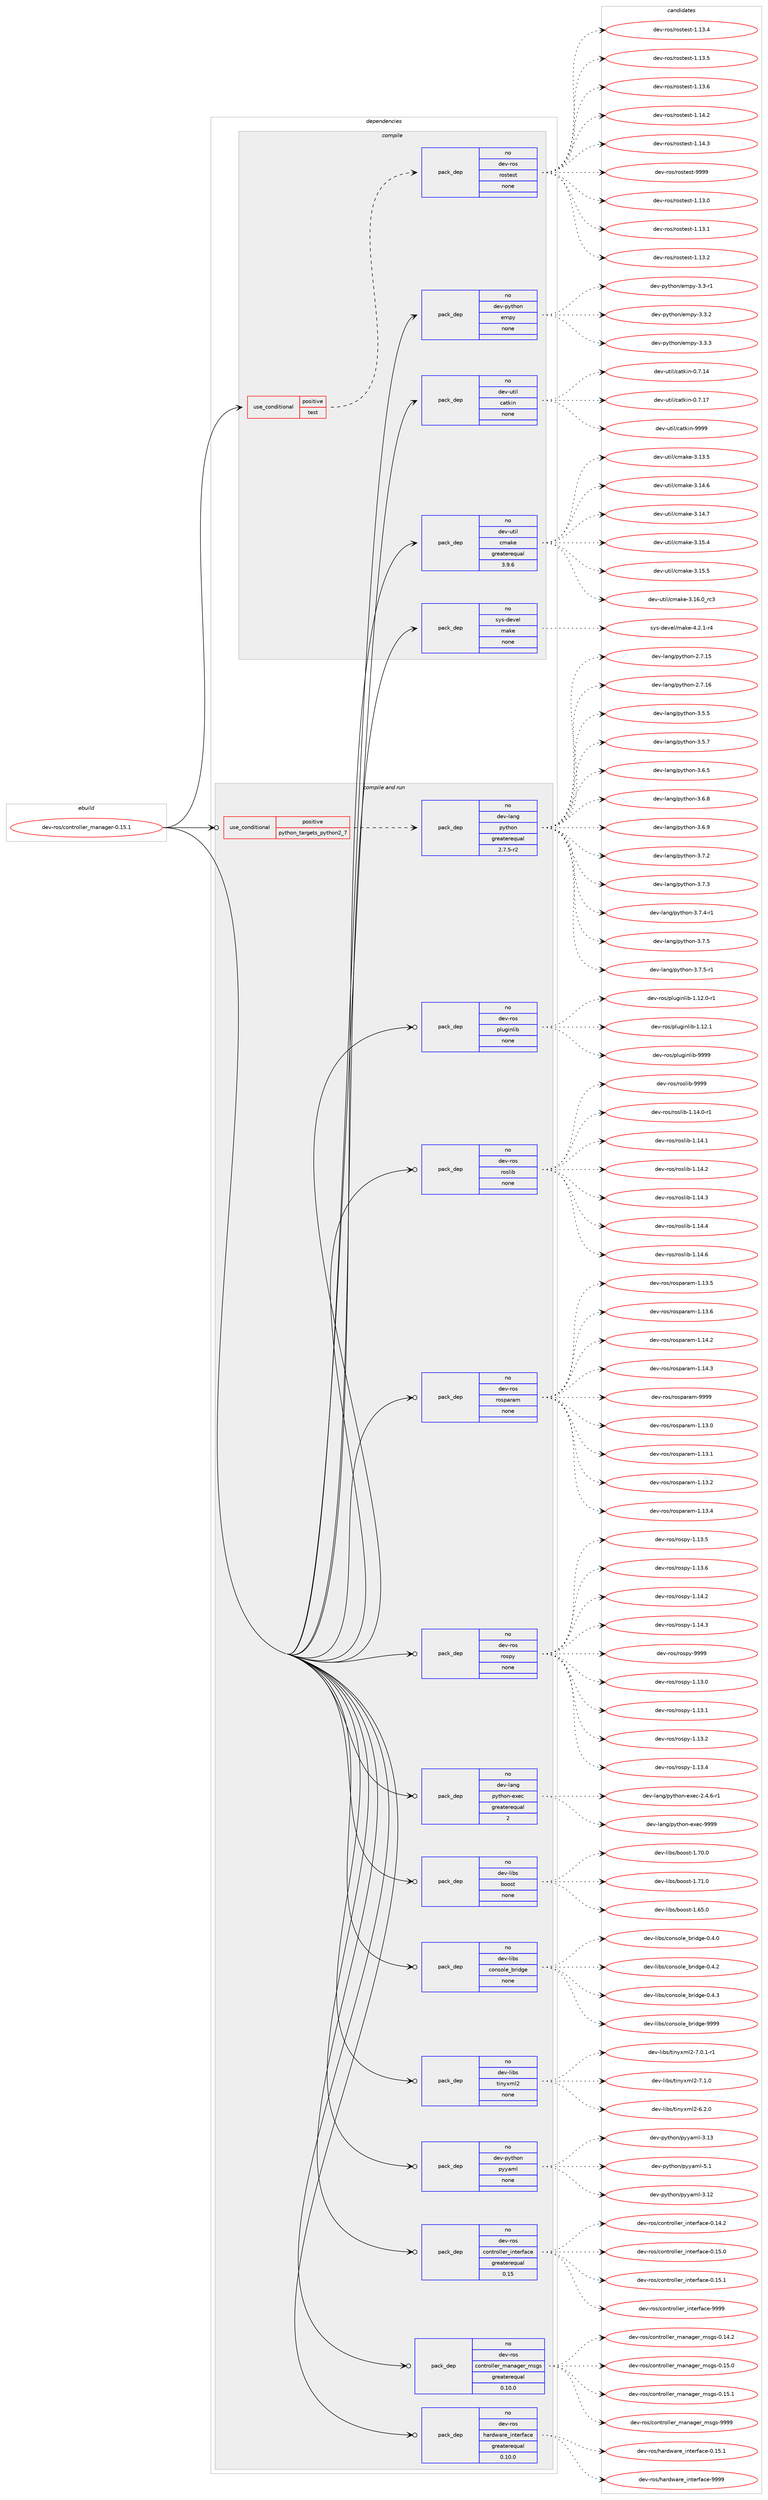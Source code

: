 digraph prolog {

# *************
# Graph options
# *************

newrank=true;
concentrate=true;
compound=true;
graph [rankdir=LR,fontname=Helvetica,fontsize=10,ranksep=1.5];#, ranksep=2.5, nodesep=0.2];
edge  [arrowhead=vee];
node  [fontname=Helvetica,fontsize=10];

# **********
# The ebuild
# **********

subgraph cluster_leftcol {
color=gray;
rank=same;
label=<<i>ebuild</i>>;
id [label="dev-ros/controller_manager-0.15.1", color=red, width=4, href="../dev-ros/controller_manager-0.15.1.svg"];
}

# ****************
# The dependencies
# ****************

subgraph cluster_midcol {
color=gray;
label=<<i>dependencies</i>>;
subgraph cluster_compile {
fillcolor="#eeeeee";
style=filled;
label=<<i>compile</i>>;
subgraph cond152948 {
dependency650219 [label=<<TABLE BORDER="0" CELLBORDER="1" CELLSPACING="0" CELLPADDING="4"><TR><TD ROWSPAN="3" CELLPADDING="10">use_conditional</TD></TR><TR><TD>positive</TD></TR><TR><TD>test</TD></TR></TABLE>>, shape=none, color=red];
subgraph pack485365 {
dependency650220 [label=<<TABLE BORDER="0" CELLBORDER="1" CELLSPACING="0" CELLPADDING="4" WIDTH="220"><TR><TD ROWSPAN="6" CELLPADDING="30">pack_dep</TD></TR><TR><TD WIDTH="110">no</TD></TR><TR><TD>dev-ros</TD></TR><TR><TD>rostest</TD></TR><TR><TD>none</TD></TR><TR><TD></TD></TR></TABLE>>, shape=none, color=blue];
}
dependency650219:e -> dependency650220:w [weight=20,style="dashed",arrowhead="vee"];
}
id:e -> dependency650219:w [weight=20,style="solid",arrowhead="vee"];
subgraph pack485366 {
dependency650221 [label=<<TABLE BORDER="0" CELLBORDER="1" CELLSPACING="0" CELLPADDING="4" WIDTH="220"><TR><TD ROWSPAN="6" CELLPADDING="30">pack_dep</TD></TR><TR><TD WIDTH="110">no</TD></TR><TR><TD>dev-python</TD></TR><TR><TD>empy</TD></TR><TR><TD>none</TD></TR><TR><TD></TD></TR></TABLE>>, shape=none, color=blue];
}
id:e -> dependency650221:w [weight=20,style="solid",arrowhead="vee"];
subgraph pack485367 {
dependency650222 [label=<<TABLE BORDER="0" CELLBORDER="1" CELLSPACING="0" CELLPADDING="4" WIDTH="220"><TR><TD ROWSPAN="6" CELLPADDING="30">pack_dep</TD></TR><TR><TD WIDTH="110">no</TD></TR><TR><TD>dev-util</TD></TR><TR><TD>catkin</TD></TR><TR><TD>none</TD></TR><TR><TD></TD></TR></TABLE>>, shape=none, color=blue];
}
id:e -> dependency650222:w [weight=20,style="solid",arrowhead="vee"];
subgraph pack485368 {
dependency650223 [label=<<TABLE BORDER="0" CELLBORDER="1" CELLSPACING="0" CELLPADDING="4" WIDTH="220"><TR><TD ROWSPAN="6" CELLPADDING="30">pack_dep</TD></TR><TR><TD WIDTH="110">no</TD></TR><TR><TD>dev-util</TD></TR><TR><TD>cmake</TD></TR><TR><TD>greaterequal</TD></TR><TR><TD>3.9.6</TD></TR></TABLE>>, shape=none, color=blue];
}
id:e -> dependency650223:w [weight=20,style="solid",arrowhead="vee"];
subgraph pack485369 {
dependency650224 [label=<<TABLE BORDER="0" CELLBORDER="1" CELLSPACING="0" CELLPADDING="4" WIDTH="220"><TR><TD ROWSPAN="6" CELLPADDING="30">pack_dep</TD></TR><TR><TD WIDTH="110">no</TD></TR><TR><TD>sys-devel</TD></TR><TR><TD>make</TD></TR><TR><TD>none</TD></TR><TR><TD></TD></TR></TABLE>>, shape=none, color=blue];
}
id:e -> dependency650224:w [weight=20,style="solid",arrowhead="vee"];
}
subgraph cluster_compileandrun {
fillcolor="#eeeeee";
style=filled;
label=<<i>compile and run</i>>;
subgraph cond152949 {
dependency650225 [label=<<TABLE BORDER="0" CELLBORDER="1" CELLSPACING="0" CELLPADDING="4"><TR><TD ROWSPAN="3" CELLPADDING="10">use_conditional</TD></TR><TR><TD>positive</TD></TR><TR><TD>python_targets_python2_7</TD></TR></TABLE>>, shape=none, color=red];
subgraph pack485370 {
dependency650226 [label=<<TABLE BORDER="0" CELLBORDER="1" CELLSPACING="0" CELLPADDING="4" WIDTH="220"><TR><TD ROWSPAN="6" CELLPADDING="30">pack_dep</TD></TR><TR><TD WIDTH="110">no</TD></TR><TR><TD>dev-lang</TD></TR><TR><TD>python</TD></TR><TR><TD>greaterequal</TD></TR><TR><TD>2.7.5-r2</TD></TR></TABLE>>, shape=none, color=blue];
}
dependency650225:e -> dependency650226:w [weight=20,style="dashed",arrowhead="vee"];
}
id:e -> dependency650225:w [weight=20,style="solid",arrowhead="odotvee"];
subgraph pack485371 {
dependency650227 [label=<<TABLE BORDER="0" CELLBORDER="1" CELLSPACING="0" CELLPADDING="4" WIDTH="220"><TR><TD ROWSPAN="6" CELLPADDING="30">pack_dep</TD></TR><TR><TD WIDTH="110">no</TD></TR><TR><TD>dev-lang</TD></TR><TR><TD>python-exec</TD></TR><TR><TD>greaterequal</TD></TR><TR><TD>2</TD></TR></TABLE>>, shape=none, color=blue];
}
id:e -> dependency650227:w [weight=20,style="solid",arrowhead="odotvee"];
subgraph pack485372 {
dependency650228 [label=<<TABLE BORDER="0" CELLBORDER="1" CELLSPACING="0" CELLPADDING="4" WIDTH="220"><TR><TD ROWSPAN="6" CELLPADDING="30">pack_dep</TD></TR><TR><TD WIDTH="110">no</TD></TR><TR><TD>dev-libs</TD></TR><TR><TD>boost</TD></TR><TR><TD>none</TD></TR><TR><TD></TD></TR></TABLE>>, shape=none, color=blue];
}
id:e -> dependency650228:w [weight=20,style="solid",arrowhead="odotvee"];
subgraph pack485373 {
dependency650229 [label=<<TABLE BORDER="0" CELLBORDER="1" CELLSPACING="0" CELLPADDING="4" WIDTH="220"><TR><TD ROWSPAN="6" CELLPADDING="30">pack_dep</TD></TR><TR><TD WIDTH="110">no</TD></TR><TR><TD>dev-libs</TD></TR><TR><TD>console_bridge</TD></TR><TR><TD>none</TD></TR><TR><TD></TD></TR></TABLE>>, shape=none, color=blue];
}
id:e -> dependency650229:w [weight=20,style="solid",arrowhead="odotvee"];
subgraph pack485374 {
dependency650230 [label=<<TABLE BORDER="0" CELLBORDER="1" CELLSPACING="0" CELLPADDING="4" WIDTH="220"><TR><TD ROWSPAN="6" CELLPADDING="30">pack_dep</TD></TR><TR><TD WIDTH="110">no</TD></TR><TR><TD>dev-libs</TD></TR><TR><TD>tinyxml2</TD></TR><TR><TD>none</TD></TR><TR><TD></TD></TR></TABLE>>, shape=none, color=blue];
}
id:e -> dependency650230:w [weight=20,style="solid",arrowhead="odotvee"];
subgraph pack485375 {
dependency650231 [label=<<TABLE BORDER="0" CELLBORDER="1" CELLSPACING="0" CELLPADDING="4" WIDTH="220"><TR><TD ROWSPAN="6" CELLPADDING="30">pack_dep</TD></TR><TR><TD WIDTH="110">no</TD></TR><TR><TD>dev-python</TD></TR><TR><TD>pyyaml</TD></TR><TR><TD>none</TD></TR><TR><TD></TD></TR></TABLE>>, shape=none, color=blue];
}
id:e -> dependency650231:w [weight=20,style="solid",arrowhead="odotvee"];
subgraph pack485376 {
dependency650232 [label=<<TABLE BORDER="0" CELLBORDER="1" CELLSPACING="0" CELLPADDING="4" WIDTH="220"><TR><TD ROWSPAN="6" CELLPADDING="30">pack_dep</TD></TR><TR><TD WIDTH="110">no</TD></TR><TR><TD>dev-ros</TD></TR><TR><TD>controller_interface</TD></TR><TR><TD>greaterequal</TD></TR><TR><TD>0.15</TD></TR></TABLE>>, shape=none, color=blue];
}
id:e -> dependency650232:w [weight=20,style="solid",arrowhead="odotvee"];
subgraph pack485377 {
dependency650233 [label=<<TABLE BORDER="0" CELLBORDER="1" CELLSPACING="0" CELLPADDING="4" WIDTH="220"><TR><TD ROWSPAN="6" CELLPADDING="30">pack_dep</TD></TR><TR><TD WIDTH="110">no</TD></TR><TR><TD>dev-ros</TD></TR><TR><TD>controller_manager_msgs</TD></TR><TR><TD>greaterequal</TD></TR><TR><TD>0.10.0</TD></TR></TABLE>>, shape=none, color=blue];
}
id:e -> dependency650233:w [weight=20,style="solid",arrowhead="odotvee"];
subgraph pack485378 {
dependency650234 [label=<<TABLE BORDER="0" CELLBORDER="1" CELLSPACING="0" CELLPADDING="4" WIDTH="220"><TR><TD ROWSPAN="6" CELLPADDING="30">pack_dep</TD></TR><TR><TD WIDTH="110">no</TD></TR><TR><TD>dev-ros</TD></TR><TR><TD>hardware_interface</TD></TR><TR><TD>greaterequal</TD></TR><TR><TD>0.10.0</TD></TR></TABLE>>, shape=none, color=blue];
}
id:e -> dependency650234:w [weight=20,style="solid",arrowhead="odotvee"];
subgraph pack485379 {
dependency650235 [label=<<TABLE BORDER="0" CELLBORDER="1" CELLSPACING="0" CELLPADDING="4" WIDTH="220"><TR><TD ROWSPAN="6" CELLPADDING="30">pack_dep</TD></TR><TR><TD WIDTH="110">no</TD></TR><TR><TD>dev-ros</TD></TR><TR><TD>pluginlib</TD></TR><TR><TD>none</TD></TR><TR><TD></TD></TR></TABLE>>, shape=none, color=blue];
}
id:e -> dependency650235:w [weight=20,style="solid",arrowhead="odotvee"];
subgraph pack485380 {
dependency650236 [label=<<TABLE BORDER="0" CELLBORDER="1" CELLSPACING="0" CELLPADDING="4" WIDTH="220"><TR><TD ROWSPAN="6" CELLPADDING="30">pack_dep</TD></TR><TR><TD WIDTH="110">no</TD></TR><TR><TD>dev-ros</TD></TR><TR><TD>roslib</TD></TR><TR><TD>none</TD></TR><TR><TD></TD></TR></TABLE>>, shape=none, color=blue];
}
id:e -> dependency650236:w [weight=20,style="solid",arrowhead="odotvee"];
subgraph pack485381 {
dependency650237 [label=<<TABLE BORDER="0" CELLBORDER="1" CELLSPACING="0" CELLPADDING="4" WIDTH="220"><TR><TD ROWSPAN="6" CELLPADDING="30">pack_dep</TD></TR><TR><TD WIDTH="110">no</TD></TR><TR><TD>dev-ros</TD></TR><TR><TD>rosparam</TD></TR><TR><TD>none</TD></TR><TR><TD></TD></TR></TABLE>>, shape=none, color=blue];
}
id:e -> dependency650237:w [weight=20,style="solid",arrowhead="odotvee"];
subgraph pack485382 {
dependency650238 [label=<<TABLE BORDER="0" CELLBORDER="1" CELLSPACING="0" CELLPADDING="4" WIDTH="220"><TR><TD ROWSPAN="6" CELLPADDING="30">pack_dep</TD></TR><TR><TD WIDTH="110">no</TD></TR><TR><TD>dev-ros</TD></TR><TR><TD>rospy</TD></TR><TR><TD>none</TD></TR><TR><TD></TD></TR></TABLE>>, shape=none, color=blue];
}
id:e -> dependency650238:w [weight=20,style="solid",arrowhead="odotvee"];
}
subgraph cluster_run {
fillcolor="#eeeeee";
style=filled;
label=<<i>run</i>>;
}
}

# **************
# The candidates
# **************

subgraph cluster_choices {
rank=same;
color=gray;
label=<<i>candidates</i>>;

subgraph choice485365 {
color=black;
nodesep=1;
choice100101118451141111154711411111511610111511645494649514648 [label="dev-ros/rostest-1.13.0", color=red, width=4,href="../dev-ros/rostest-1.13.0.svg"];
choice100101118451141111154711411111511610111511645494649514649 [label="dev-ros/rostest-1.13.1", color=red, width=4,href="../dev-ros/rostest-1.13.1.svg"];
choice100101118451141111154711411111511610111511645494649514650 [label="dev-ros/rostest-1.13.2", color=red, width=4,href="../dev-ros/rostest-1.13.2.svg"];
choice100101118451141111154711411111511610111511645494649514652 [label="dev-ros/rostest-1.13.4", color=red, width=4,href="../dev-ros/rostest-1.13.4.svg"];
choice100101118451141111154711411111511610111511645494649514653 [label="dev-ros/rostest-1.13.5", color=red, width=4,href="../dev-ros/rostest-1.13.5.svg"];
choice100101118451141111154711411111511610111511645494649514654 [label="dev-ros/rostest-1.13.6", color=red, width=4,href="../dev-ros/rostest-1.13.6.svg"];
choice100101118451141111154711411111511610111511645494649524650 [label="dev-ros/rostest-1.14.2", color=red, width=4,href="../dev-ros/rostest-1.14.2.svg"];
choice100101118451141111154711411111511610111511645494649524651 [label="dev-ros/rostest-1.14.3", color=red, width=4,href="../dev-ros/rostest-1.14.3.svg"];
choice10010111845114111115471141111151161011151164557575757 [label="dev-ros/rostest-9999", color=red, width=4,href="../dev-ros/rostest-9999.svg"];
dependency650220:e -> choice100101118451141111154711411111511610111511645494649514648:w [style=dotted,weight="100"];
dependency650220:e -> choice100101118451141111154711411111511610111511645494649514649:w [style=dotted,weight="100"];
dependency650220:e -> choice100101118451141111154711411111511610111511645494649514650:w [style=dotted,weight="100"];
dependency650220:e -> choice100101118451141111154711411111511610111511645494649514652:w [style=dotted,weight="100"];
dependency650220:e -> choice100101118451141111154711411111511610111511645494649514653:w [style=dotted,weight="100"];
dependency650220:e -> choice100101118451141111154711411111511610111511645494649514654:w [style=dotted,weight="100"];
dependency650220:e -> choice100101118451141111154711411111511610111511645494649524650:w [style=dotted,weight="100"];
dependency650220:e -> choice100101118451141111154711411111511610111511645494649524651:w [style=dotted,weight="100"];
dependency650220:e -> choice10010111845114111115471141111151161011151164557575757:w [style=dotted,weight="100"];
}
subgraph choice485366 {
color=black;
nodesep=1;
choice1001011184511212111610411111047101109112121455146514511449 [label="dev-python/empy-3.3-r1", color=red, width=4,href="../dev-python/empy-3.3-r1.svg"];
choice1001011184511212111610411111047101109112121455146514650 [label="dev-python/empy-3.3.2", color=red, width=4,href="../dev-python/empy-3.3.2.svg"];
choice1001011184511212111610411111047101109112121455146514651 [label="dev-python/empy-3.3.3", color=red, width=4,href="../dev-python/empy-3.3.3.svg"];
dependency650221:e -> choice1001011184511212111610411111047101109112121455146514511449:w [style=dotted,weight="100"];
dependency650221:e -> choice1001011184511212111610411111047101109112121455146514650:w [style=dotted,weight="100"];
dependency650221:e -> choice1001011184511212111610411111047101109112121455146514651:w [style=dotted,weight="100"];
}
subgraph choice485367 {
color=black;
nodesep=1;
choice1001011184511711610510847999711610710511045484655464952 [label="dev-util/catkin-0.7.14", color=red, width=4,href="../dev-util/catkin-0.7.14.svg"];
choice1001011184511711610510847999711610710511045484655464955 [label="dev-util/catkin-0.7.17", color=red, width=4,href="../dev-util/catkin-0.7.17.svg"];
choice100101118451171161051084799971161071051104557575757 [label="dev-util/catkin-9999", color=red, width=4,href="../dev-util/catkin-9999.svg"];
dependency650222:e -> choice1001011184511711610510847999711610710511045484655464952:w [style=dotted,weight="100"];
dependency650222:e -> choice1001011184511711610510847999711610710511045484655464955:w [style=dotted,weight="100"];
dependency650222:e -> choice100101118451171161051084799971161071051104557575757:w [style=dotted,weight="100"];
}
subgraph choice485368 {
color=black;
nodesep=1;
choice1001011184511711610510847991099710710145514649514653 [label="dev-util/cmake-3.13.5", color=red, width=4,href="../dev-util/cmake-3.13.5.svg"];
choice1001011184511711610510847991099710710145514649524654 [label="dev-util/cmake-3.14.6", color=red, width=4,href="../dev-util/cmake-3.14.6.svg"];
choice1001011184511711610510847991099710710145514649524655 [label="dev-util/cmake-3.14.7", color=red, width=4,href="../dev-util/cmake-3.14.7.svg"];
choice1001011184511711610510847991099710710145514649534652 [label="dev-util/cmake-3.15.4", color=red, width=4,href="../dev-util/cmake-3.15.4.svg"];
choice1001011184511711610510847991099710710145514649534653 [label="dev-util/cmake-3.15.5", color=red, width=4,href="../dev-util/cmake-3.15.5.svg"];
choice1001011184511711610510847991099710710145514649544648951149951 [label="dev-util/cmake-3.16.0_rc3", color=red, width=4,href="../dev-util/cmake-3.16.0_rc3.svg"];
dependency650223:e -> choice1001011184511711610510847991099710710145514649514653:w [style=dotted,weight="100"];
dependency650223:e -> choice1001011184511711610510847991099710710145514649524654:w [style=dotted,weight="100"];
dependency650223:e -> choice1001011184511711610510847991099710710145514649524655:w [style=dotted,weight="100"];
dependency650223:e -> choice1001011184511711610510847991099710710145514649534652:w [style=dotted,weight="100"];
dependency650223:e -> choice1001011184511711610510847991099710710145514649534653:w [style=dotted,weight="100"];
dependency650223:e -> choice1001011184511711610510847991099710710145514649544648951149951:w [style=dotted,weight="100"];
}
subgraph choice485369 {
color=black;
nodesep=1;
choice1151211154510010111810110847109971071014552465046494511452 [label="sys-devel/make-4.2.1-r4", color=red, width=4,href="../sys-devel/make-4.2.1-r4.svg"];
dependency650224:e -> choice1151211154510010111810110847109971071014552465046494511452:w [style=dotted,weight="100"];
}
subgraph choice485370 {
color=black;
nodesep=1;
choice10010111845108971101034711212111610411111045504655464953 [label="dev-lang/python-2.7.15", color=red, width=4,href="../dev-lang/python-2.7.15.svg"];
choice10010111845108971101034711212111610411111045504655464954 [label="dev-lang/python-2.7.16", color=red, width=4,href="../dev-lang/python-2.7.16.svg"];
choice100101118451089711010347112121116104111110455146534653 [label="dev-lang/python-3.5.5", color=red, width=4,href="../dev-lang/python-3.5.5.svg"];
choice100101118451089711010347112121116104111110455146534655 [label="dev-lang/python-3.5.7", color=red, width=4,href="../dev-lang/python-3.5.7.svg"];
choice100101118451089711010347112121116104111110455146544653 [label="dev-lang/python-3.6.5", color=red, width=4,href="../dev-lang/python-3.6.5.svg"];
choice100101118451089711010347112121116104111110455146544656 [label="dev-lang/python-3.6.8", color=red, width=4,href="../dev-lang/python-3.6.8.svg"];
choice100101118451089711010347112121116104111110455146544657 [label="dev-lang/python-3.6.9", color=red, width=4,href="../dev-lang/python-3.6.9.svg"];
choice100101118451089711010347112121116104111110455146554650 [label="dev-lang/python-3.7.2", color=red, width=4,href="../dev-lang/python-3.7.2.svg"];
choice100101118451089711010347112121116104111110455146554651 [label="dev-lang/python-3.7.3", color=red, width=4,href="../dev-lang/python-3.7.3.svg"];
choice1001011184510897110103471121211161041111104551465546524511449 [label="dev-lang/python-3.7.4-r1", color=red, width=4,href="../dev-lang/python-3.7.4-r1.svg"];
choice100101118451089711010347112121116104111110455146554653 [label="dev-lang/python-3.7.5", color=red, width=4,href="../dev-lang/python-3.7.5.svg"];
choice1001011184510897110103471121211161041111104551465546534511449 [label="dev-lang/python-3.7.5-r1", color=red, width=4,href="../dev-lang/python-3.7.5-r1.svg"];
dependency650226:e -> choice10010111845108971101034711212111610411111045504655464953:w [style=dotted,weight="100"];
dependency650226:e -> choice10010111845108971101034711212111610411111045504655464954:w [style=dotted,weight="100"];
dependency650226:e -> choice100101118451089711010347112121116104111110455146534653:w [style=dotted,weight="100"];
dependency650226:e -> choice100101118451089711010347112121116104111110455146534655:w [style=dotted,weight="100"];
dependency650226:e -> choice100101118451089711010347112121116104111110455146544653:w [style=dotted,weight="100"];
dependency650226:e -> choice100101118451089711010347112121116104111110455146544656:w [style=dotted,weight="100"];
dependency650226:e -> choice100101118451089711010347112121116104111110455146544657:w [style=dotted,weight="100"];
dependency650226:e -> choice100101118451089711010347112121116104111110455146554650:w [style=dotted,weight="100"];
dependency650226:e -> choice100101118451089711010347112121116104111110455146554651:w [style=dotted,weight="100"];
dependency650226:e -> choice1001011184510897110103471121211161041111104551465546524511449:w [style=dotted,weight="100"];
dependency650226:e -> choice100101118451089711010347112121116104111110455146554653:w [style=dotted,weight="100"];
dependency650226:e -> choice1001011184510897110103471121211161041111104551465546534511449:w [style=dotted,weight="100"];
}
subgraph choice485371 {
color=black;
nodesep=1;
choice10010111845108971101034711212111610411111045101120101994550465246544511449 [label="dev-lang/python-exec-2.4.6-r1", color=red, width=4,href="../dev-lang/python-exec-2.4.6-r1.svg"];
choice10010111845108971101034711212111610411111045101120101994557575757 [label="dev-lang/python-exec-9999", color=red, width=4,href="../dev-lang/python-exec-9999.svg"];
dependency650227:e -> choice10010111845108971101034711212111610411111045101120101994550465246544511449:w [style=dotted,weight="100"];
dependency650227:e -> choice10010111845108971101034711212111610411111045101120101994557575757:w [style=dotted,weight="100"];
}
subgraph choice485372 {
color=black;
nodesep=1;
choice1001011184510810598115479811111111511645494654534648 [label="dev-libs/boost-1.65.0", color=red, width=4,href="../dev-libs/boost-1.65.0.svg"];
choice1001011184510810598115479811111111511645494655484648 [label="dev-libs/boost-1.70.0", color=red, width=4,href="../dev-libs/boost-1.70.0.svg"];
choice1001011184510810598115479811111111511645494655494648 [label="dev-libs/boost-1.71.0", color=red, width=4,href="../dev-libs/boost-1.71.0.svg"];
dependency650228:e -> choice1001011184510810598115479811111111511645494654534648:w [style=dotted,weight="100"];
dependency650228:e -> choice1001011184510810598115479811111111511645494655484648:w [style=dotted,weight="100"];
dependency650228:e -> choice1001011184510810598115479811111111511645494655494648:w [style=dotted,weight="100"];
}
subgraph choice485373 {
color=black;
nodesep=1;
choice100101118451081059811547991111101151111081019598114105100103101454846524648 [label="dev-libs/console_bridge-0.4.0", color=red, width=4,href="../dev-libs/console_bridge-0.4.0.svg"];
choice100101118451081059811547991111101151111081019598114105100103101454846524650 [label="dev-libs/console_bridge-0.4.2", color=red, width=4,href="../dev-libs/console_bridge-0.4.2.svg"];
choice100101118451081059811547991111101151111081019598114105100103101454846524651 [label="dev-libs/console_bridge-0.4.3", color=red, width=4,href="../dev-libs/console_bridge-0.4.3.svg"];
choice1001011184510810598115479911111011511110810195981141051001031014557575757 [label="dev-libs/console_bridge-9999", color=red, width=4,href="../dev-libs/console_bridge-9999.svg"];
dependency650229:e -> choice100101118451081059811547991111101151111081019598114105100103101454846524648:w [style=dotted,weight="100"];
dependency650229:e -> choice100101118451081059811547991111101151111081019598114105100103101454846524650:w [style=dotted,weight="100"];
dependency650229:e -> choice100101118451081059811547991111101151111081019598114105100103101454846524651:w [style=dotted,weight="100"];
dependency650229:e -> choice1001011184510810598115479911111011511110810195981141051001031014557575757:w [style=dotted,weight="100"];
}
subgraph choice485374 {
color=black;
nodesep=1;
choice10010111845108105981154711610511012112010910850455446504648 [label="dev-libs/tinyxml2-6.2.0", color=red, width=4,href="../dev-libs/tinyxml2-6.2.0.svg"];
choice100101118451081059811547116105110121120109108504555464846494511449 [label="dev-libs/tinyxml2-7.0.1-r1", color=red, width=4,href="../dev-libs/tinyxml2-7.0.1-r1.svg"];
choice10010111845108105981154711610511012112010910850455546494648 [label="dev-libs/tinyxml2-7.1.0", color=red, width=4,href="../dev-libs/tinyxml2-7.1.0.svg"];
dependency650230:e -> choice10010111845108105981154711610511012112010910850455446504648:w [style=dotted,weight="100"];
dependency650230:e -> choice100101118451081059811547116105110121120109108504555464846494511449:w [style=dotted,weight="100"];
dependency650230:e -> choice10010111845108105981154711610511012112010910850455546494648:w [style=dotted,weight="100"];
}
subgraph choice485375 {
color=black;
nodesep=1;
choice1001011184511212111610411111047112121121971091084551464950 [label="dev-python/pyyaml-3.12", color=red, width=4,href="../dev-python/pyyaml-3.12.svg"];
choice1001011184511212111610411111047112121121971091084551464951 [label="dev-python/pyyaml-3.13", color=red, width=4,href="../dev-python/pyyaml-3.13.svg"];
choice10010111845112121116104111110471121211219710910845534649 [label="dev-python/pyyaml-5.1", color=red, width=4,href="../dev-python/pyyaml-5.1.svg"];
dependency650231:e -> choice1001011184511212111610411111047112121121971091084551464950:w [style=dotted,weight="100"];
dependency650231:e -> choice1001011184511212111610411111047112121121971091084551464951:w [style=dotted,weight="100"];
dependency650231:e -> choice10010111845112121116104111110471121211219710910845534649:w [style=dotted,weight="100"];
}
subgraph choice485376 {
color=black;
nodesep=1;
choice10010111845114111115479911111011611411110810810111495105110116101114102979910145484649524650 [label="dev-ros/controller_interface-0.14.2", color=red, width=4,href="../dev-ros/controller_interface-0.14.2.svg"];
choice10010111845114111115479911111011611411110810810111495105110116101114102979910145484649534648 [label="dev-ros/controller_interface-0.15.0", color=red, width=4,href="../dev-ros/controller_interface-0.15.0.svg"];
choice10010111845114111115479911111011611411110810810111495105110116101114102979910145484649534649 [label="dev-ros/controller_interface-0.15.1", color=red, width=4,href="../dev-ros/controller_interface-0.15.1.svg"];
choice1001011184511411111547991111101161141111081081011149510511011610111410297991014557575757 [label="dev-ros/controller_interface-9999", color=red, width=4,href="../dev-ros/controller_interface-9999.svg"];
dependency650232:e -> choice10010111845114111115479911111011611411110810810111495105110116101114102979910145484649524650:w [style=dotted,weight="100"];
dependency650232:e -> choice10010111845114111115479911111011611411110810810111495105110116101114102979910145484649534648:w [style=dotted,weight="100"];
dependency650232:e -> choice10010111845114111115479911111011611411110810810111495105110116101114102979910145484649534649:w [style=dotted,weight="100"];
dependency650232:e -> choice1001011184511411111547991111101161141111081081011149510511011610111410297991014557575757:w [style=dotted,weight="100"];
}
subgraph choice485377 {
color=black;
nodesep=1;
choice1001011184511411111547991111101161141111081081011149510997110971031011149510911510311545484649524650 [label="dev-ros/controller_manager_msgs-0.14.2", color=red, width=4,href="../dev-ros/controller_manager_msgs-0.14.2.svg"];
choice1001011184511411111547991111101161141111081081011149510997110971031011149510911510311545484649534648 [label="dev-ros/controller_manager_msgs-0.15.0", color=red, width=4,href="../dev-ros/controller_manager_msgs-0.15.0.svg"];
choice1001011184511411111547991111101161141111081081011149510997110971031011149510911510311545484649534649 [label="dev-ros/controller_manager_msgs-0.15.1", color=red, width=4,href="../dev-ros/controller_manager_msgs-0.15.1.svg"];
choice100101118451141111154799111110116114111108108101114951099711097103101114951091151031154557575757 [label="dev-ros/controller_manager_msgs-9999", color=red, width=4,href="../dev-ros/controller_manager_msgs-9999.svg"];
dependency650233:e -> choice1001011184511411111547991111101161141111081081011149510997110971031011149510911510311545484649524650:w [style=dotted,weight="100"];
dependency650233:e -> choice1001011184511411111547991111101161141111081081011149510997110971031011149510911510311545484649534648:w [style=dotted,weight="100"];
dependency650233:e -> choice1001011184511411111547991111101161141111081081011149510997110971031011149510911510311545484649534649:w [style=dotted,weight="100"];
dependency650233:e -> choice100101118451141111154799111110116114111108108101114951099711097103101114951091151031154557575757:w [style=dotted,weight="100"];
}
subgraph choice485378 {
color=black;
nodesep=1;
choice1001011184511411111547104971141001199711410195105110116101114102979910145484649534649 [label="dev-ros/hardware_interface-0.15.1", color=red, width=4,href="../dev-ros/hardware_interface-0.15.1.svg"];
choice100101118451141111154710497114100119971141019510511011610111410297991014557575757 [label="dev-ros/hardware_interface-9999", color=red, width=4,href="../dev-ros/hardware_interface-9999.svg"];
dependency650234:e -> choice1001011184511411111547104971141001199711410195105110116101114102979910145484649534649:w [style=dotted,weight="100"];
dependency650234:e -> choice100101118451141111154710497114100119971141019510511011610111410297991014557575757:w [style=dotted,weight="100"];
}
subgraph choice485379 {
color=black;
nodesep=1;
choice100101118451141111154711210811710310511010810598454946495046484511449 [label="dev-ros/pluginlib-1.12.0-r1", color=red, width=4,href="../dev-ros/pluginlib-1.12.0-r1.svg"];
choice10010111845114111115471121081171031051101081059845494649504649 [label="dev-ros/pluginlib-1.12.1", color=red, width=4,href="../dev-ros/pluginlib-1.12.1.svg"];
choice1001011184511411111547112108117103105110108105984557575757 [label="dev-ros/pluginlib-9999", color=red, width=4,href="../dev-ros/pluginlib-9999.svg"];
dependency650235:e -> choice100101118451141111154711210811710310511010810598454946495046484511449:w [style=dotted,weight="100"];
dependency650235:e -> choice10010111845114111115471121081171031051101081059845494649504649:w [style=dotted,weight="100"];
dependency650235:e -> choice1001011184511411111547112108117103105110108105984557575757:w [style=dotted,weight="100"];
}
subgraph choice485380 {
color=black;
nodesep=1;
choice100101118451141111154711411111510810598454946495246484511449 [label="dev-ros/roslib-1.14.0-r1", color=red, width=4,href="../dev-ros/roslib-1.14.0-r1.svg"];
choice10010111845114111115471141111151081059845494649524649 [label="dev-ros/roslib-1.14.1", color=red, width=4,href="../dev-ros/roslib-1.14.1.svg"];
choice10010111845114111115471141111151081059845494649524650 [label="dev-ros/roslib-1.14.2", color=red, width=4,href="../dev-ros/roslib-1.14.2.svg"];
choice10010111845114111115471141111151081059845494649524651 [label="dev-ros/roslib-1.14.3", color=red, width=4,href="../dev-ros/roslib-1.14.3.svg"];
choice10010111845114111115471141111151081059845494649524652 [label="dev-ros/roslib-1.14.4", color=red, width=4,href="../dev-ros/roslib-1.14.4.svg"];
choice10010111845114111115471141111151081059845494649524654 [label="dev-ros/roslib-1.14.6", color=red, width=4,href="../dev-ros/roslib-1.14.6.svg"];
choice1001011184511411111547114111115108105984557575757 [label="dev-ros/roslib-9999", color=red, width=4,href="../dev-ros/roslib-9999.svg"];
dependency650236:e -> choice100101118451141111154711411111510810598454946495246484511449:w [style=dotted,weight="100"];
dependency650236:e -> choice10010111845114111115471141111151081059845494649524649:w [style=dotted,weight="100"];
dependency650236:e -> choice10010111845114111115471141111151081059845494649524650:w [style=dotted,weight="100"];
dependency650236:e -> choice10010111845114111115471141111151081059845494649524651:w [style=dotted,weight="100"];
dependency650236:e -> choice10010111845114111115471141111151081059845494649524652:w [style=dotted,weight="100"];
dependency650236:e -> choice10010111845114111115471141111151081059845494649524654:w [style=dotted,weight="100"];
dependency650236:e -> choice1001011184511411111547114111115108105984557575757:w [style=dotted,weight="100"];
}
subgraph choice485381 {
color=black;
nodesep=1;
choice1001011184511411111547114111115112971149710945494649514648 [label="dev-ros/rosparam-1.13.0", color=red, width=4,href="../dev-ros/rosparam-1.13.0.svg"];
choice1001011184511411111547114111115112971149710945494649514649 [label="dev-ros/rosparam-1.13.1", color=red, width=4,href="../dev-ros/rosparam-1.13.1.svg"];
choice1001011184511411111547114111115112971149710945494649514650 [label="dev-ros/rosparam-1.13.2", color=red, width=4,href="../dev-ros/rosparam-1.13.2.svg"];
choice1001011184511411111547114111115112971149710945494649514652 [label="dev-ros/rosparam-1.13.4", color=red, width=4,href="../dev-ros/rosparam-1.13.4.svg"];
choice1001011184511411111547114111115112971149710945494649514653 [label="dev-ros/rosparam-1.13.5", color=red, width=4,href="../dev-ros/rosparam-1.13.5.svg"];
choice1001011184511411111547114111115112971149710945494649514654 [label="dev-ros/rosparam-1.13.6", color=red, width=4,href="../dev-ros/rosparam-1.13.6.svg"];
choice1001011184511411111547114111115112971149710945494649524650 [label="dev-ros/rosparam-1.14.2", color=red, width=4,href="../dev-ros/rosparam-1.14.2.svg"];
choice1001011184511411111547114111115112971149710945494649524651 [label="dev-ros/rosparam-1.14.3", color=red, width=4,href="../dev-ros/rosparam-1.14.3.svg"];
choice100101118451141111154711411111511297114971094557575757 [label="dev-ros/rosparam-9999", color=red, width=4,href="../dev-ros/rosparam-9999.svg"];
dependency650237:e -> choice1001011184511411111547114111115112971149710945494649514648:w [style=dotted,weight="100"];
dependency650237:e -> choice1001011184511411111547114111115112971149710945494649514649:w [style=dotted,weight="100"];
dependency650237:e -> choice1001011184511411111547114111115112971149710945494649514650:w [style=dotted,weight="100"];
dependency650237:e -> choice1001011184511411111547114111115112971149710945494649514652:w [style=dotted,weight="100"];
dependency650237:e -> choice1001011184511411111547114111115112971149710945494649514653:w [style=dotted,weight="100"];
dependency650237:e -> choice1001011184511411111547114111115112971149710945494649514654:w [style=dotted,weight="100"];
dependency650237:e -> choice1001011184511411111547114111115112971149710945494649524650:w [style=dotted,weight="100"];
dependency650237:e -> choice1001011184511411111547114111115112971149710945494649524651:w [style=dotted,weight="100"];
dependency650237:e -> choice100101118451141111154711411111511297114971094557575757:w [style=dotted,weight="100"];
}
subgraph choice485382 {
color=black;
nodesep=1;
choice100101118451141111154711411111511212145494649514648 [label="dev-ros/rospy-1.13.0", color=red, width=4,href="../dev-ros/rospy-1.13.0.svg"];
choice100101118451141111154711411111511212145494649514649 [label="dev-ros/rospy-1.13.1", color=red, width=4,href="../dev-ros/rospy-1.13.1.svg"];
choice100101118451141111154711411111511212145494649514650 [label="dev-ros/rospy-1.13.2", color=red, width=4,href="../dev-ros/rospy-1.13.2.svg"];
choice100101118451141111154711411111511212145494649514652 [label="dev-ros/rospy-1.13.4", color=red, width=4,href="../dev-ros/rospy-1.13.4.svg"];
choice100101118451141111154711411111511212145494649514653 [label="dev-ros/rospy-1.13.5", color=red, width=4,href="../dev-ros/rospy-1.13.5.svg"];
choice100101118451141111154711411111511212145494649514654 [label="dev-ros/rospy-1.13.6", color=red, width=4,href="../dev-ros/rospy-1.13.6.svg"];
choice100101118451141111154711411111511212145494649524650 [label="dev-ros/rospy-1.14.2", color=red, width=4,href="../dev-ros/rospy-1.14.2.svg"];
choice100101118451141111154711411111511212145494649524651 [label="dev-ros/rospy-1.14.3", color=red, width=4,href="../dev-ros/rospy-1.14.3.svg"];
choice10010111845114111115471141111151121214557575757 [label="dev-ros/rospy-9999", color=red, width=4,href="../dev-ros/rospy-9999.svg"];
dependency650238:e -> choice100101118451141111154711411111511212145494649514648:w [style=dotted,weight="100"];
dependency650238:e -> choice100101118451141111154711411111511212145494649514649:w [style=dotted,weight="100"];
dependency650238:e -> choice100101118451141111154711411111511212145494649514650:w [style=dotted,weight="100"];
dependency650238:e -> choice100101118451141111154711411111511212145494649514652:w [style=dotted,weight="100"];
dependency650238:e -> choice100101118451141111154711411111511212145494649514653:w [style=dotted,weight="100"];
dependency650238:e -> choice100101118451141111154711411111511212145494649514654:w [style=dotted,weight="100"];
dependency650238:e -> choice100101118451141111154711411111511212145494649524650:w [style=dotted,weight="100"];
dependency650238:e -> choice100101118451141111154711411111511212145494649524651:w [style=dotted,weight="100"];
dependency650238:e -> choice10010111845114111115471141111151121214557575757:w [style=dotted,weight="100"];
}
}

}
